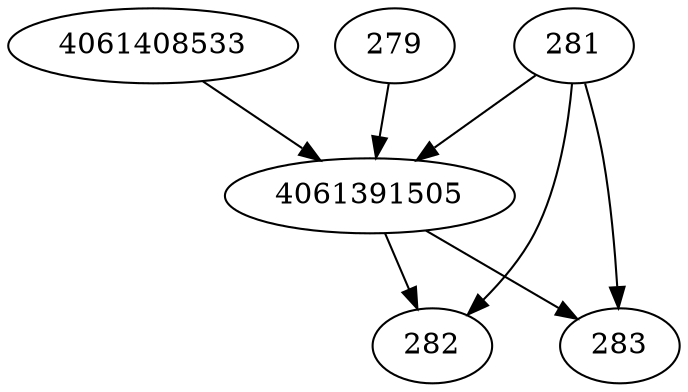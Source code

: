 strict digraph  {
4061391505;
4061408533;
279;
281;
282;
283;
4061391505 -> 282;
4061391505 -> 283;
4061408533 -> 4061391505;
279 -> 4061391505;
281 -> 282;
281 -> 283;
281 -> 4061391505;
}
